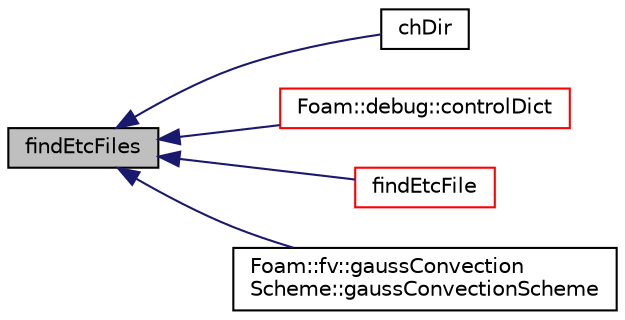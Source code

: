 digraph "findEtcFiles"
{
  bgcolor="transparent";
  edge [fontname="Helvetica",fontsize="10",labelfontname="Helvetica",labelfontsize="10"];
  node [fontname="Helvetica",fontsize="10",shape=record];
  rankdir="LR";
  Node1 [label="findEtcFiles",height=0.2,width=0.4,color="black", fillcolor="grey75", style="filled", fontcolor="black"];
  Node1 -> Node2 [dir="back",color="midnightblue",fontsize="10",style="solid",fontname="Helvetica"];
  Node2 [label="chDir",height=0.2,width=0.4,color="black",URL="$a10936.html#aff4c29af20be25cd53325b9755359860",tooltip="Change the current directory to the one given and return true,. "];
  Node1 -> Node3 [dir="back",color="midnightblue",fontsize="10",style="solid",fontname="Helvetica"];
  Node3 [label="Foam::debug::controlDict",height=0.2,width=0.4,color="red",URL="$a10955.html#a99ec32314c649e103ec5b70effea2d96",tooltip="The central control dictionary. "];
  Node1 -> Node4 [dir="back",color="midnightblue",fontsize="10",style="solid",fontname="Helvetica"];
  Node4 [label="findEtcFile",height=0.2,width=0.4,color="red",URL="$a10936.html#a64e4ef2dd826f43aabfdda9dcd8ba711",tooltip="Search for a file using findEtcFiles. "];
  Node1 -> Node5 [dir="back",color="midnightblue",fontsize="10",style="solid",fontname="Helvetica"];
  Node5 [label="Foam::fv::gaussConvection\lScheme::gaussConvectionScheme",height=0.2,width=0.4,color="black",URL="$a00920.html#aa9b19c02f50dec0beb32417f7df60761",tooltip="Construct from flux and Istream. "];
}
